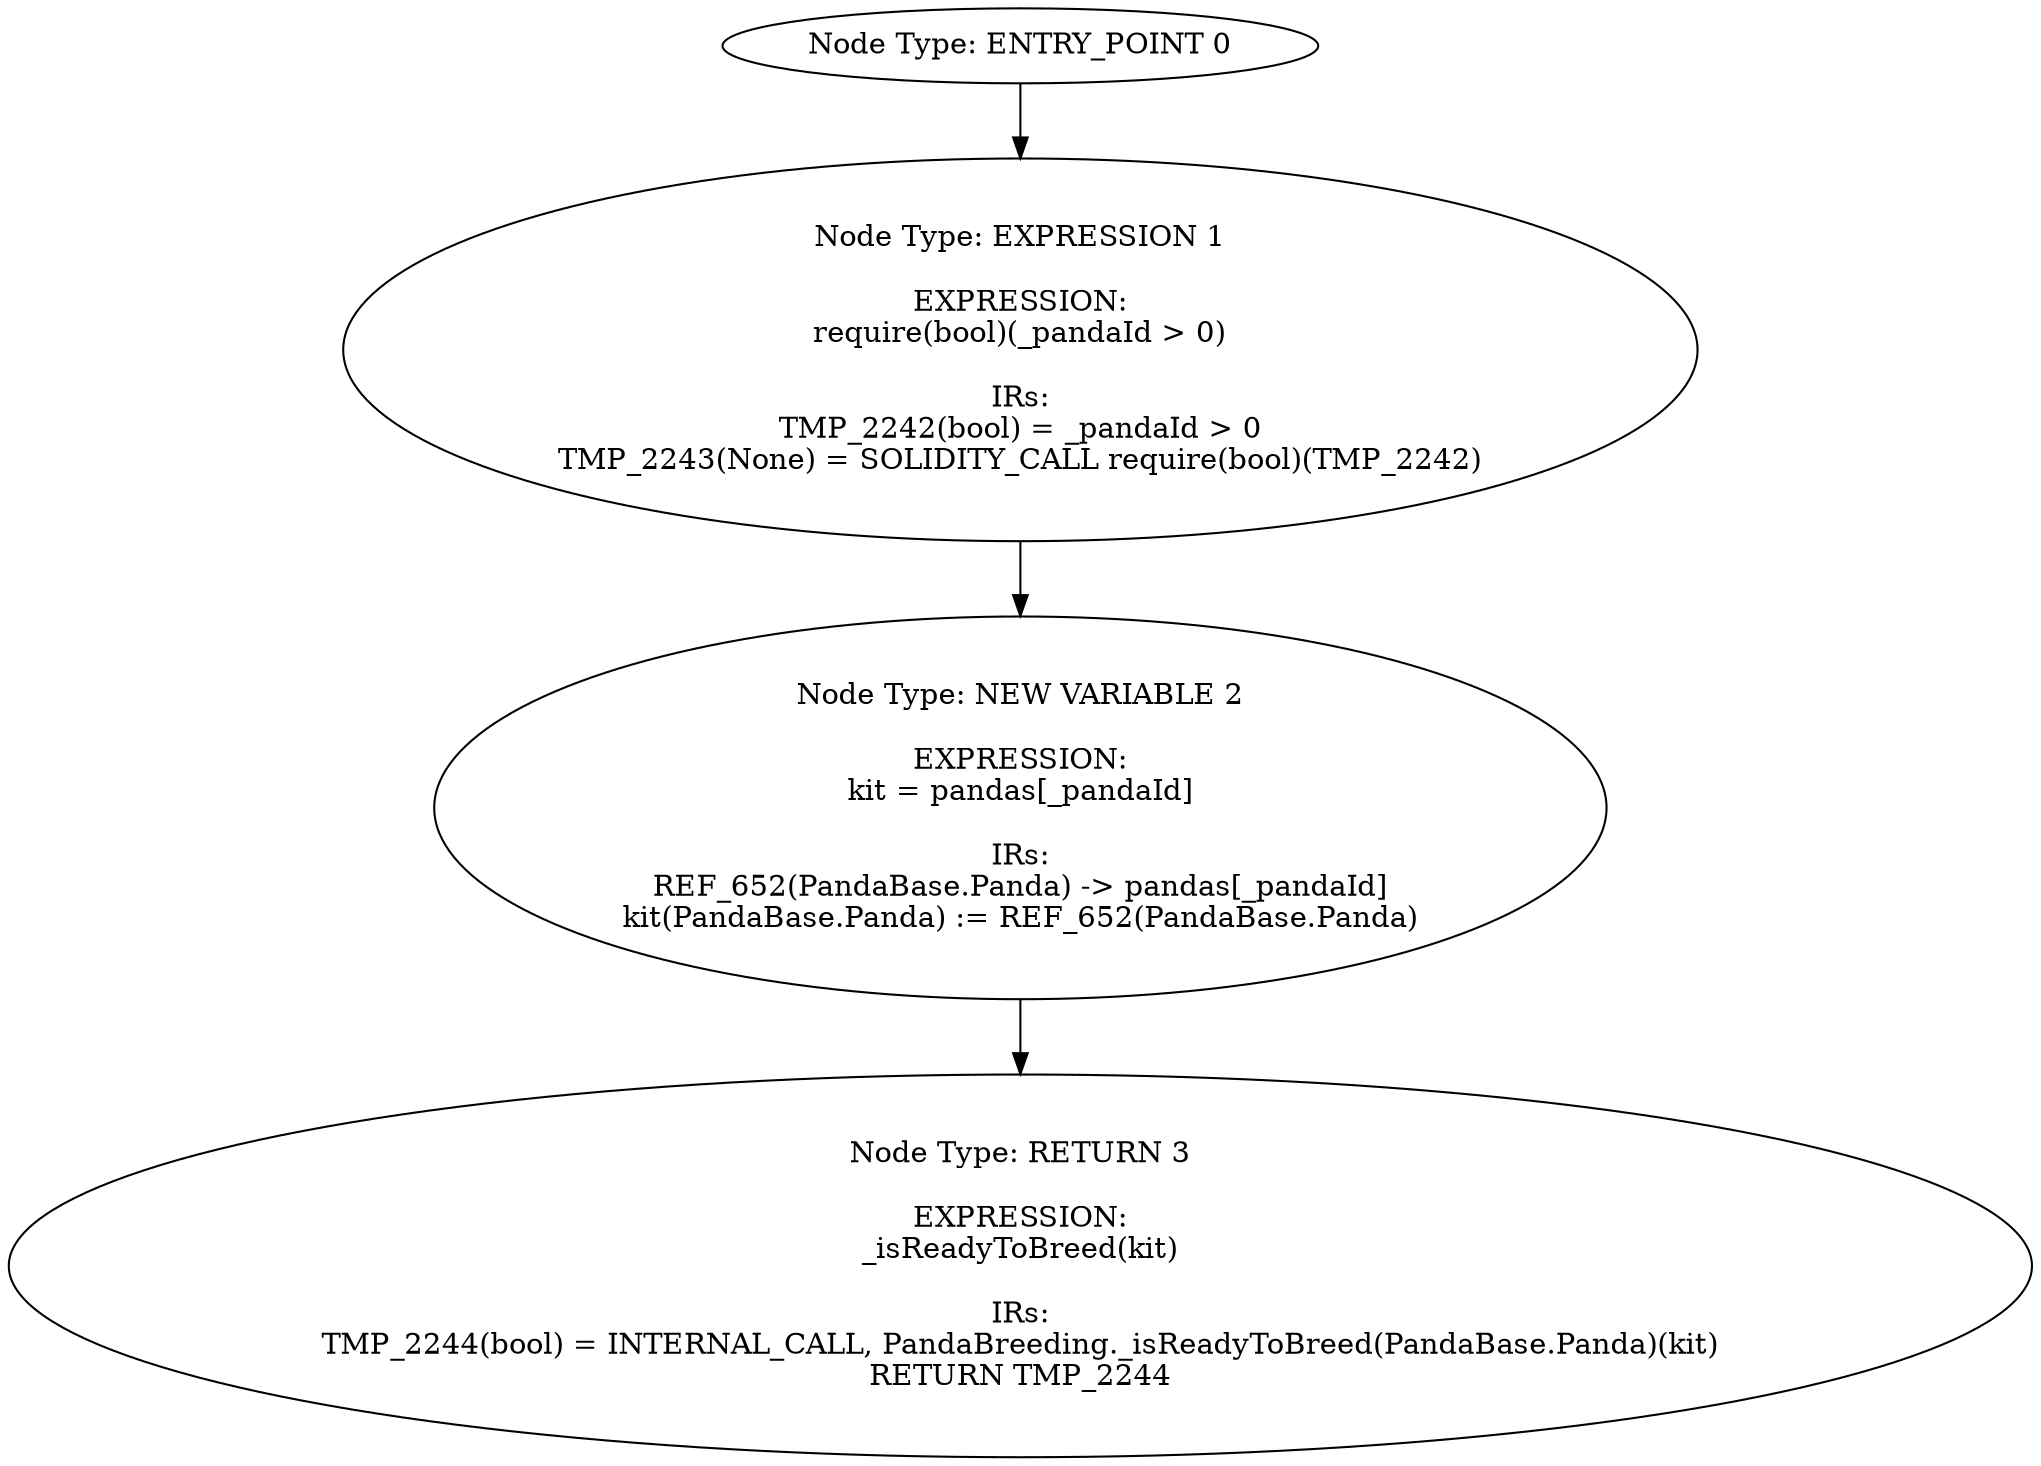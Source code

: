 digraph{
0[label="Node Type: ENTRY_POINT 0
"];
0->1;
1[label="Node Type: EXPRESSION 1

EXPRESSION:
require(bool)(_pandaId > 0)

IRs:
TMP_2242(bool) = _pandaId > 0
TMP_2243(None) = SOLIDITY_CALL require(bool)(TMP_2242)"];
1->2;
2[label="Node Type: NEW VARIABLE 2

EXPRESSION:
kit = pandas[_pandaId]

IRs:
REF_652(PandaBase.Panda) -> pandas[_pandaId]
kit(PandaBase.Panda) := REF_652(PandaBase.Panda)"];
2->3;
3[label="Node Type: RETURN 3

EXPRESSION:
_isReadyToBreed(kit)

IRs:
TMP_2244(bool) = INTERNAL_CALL, PandaBreeding._isReadyToBreed(PandaBase.Panda)(kit)
RETURN TMP_2244"];
}
